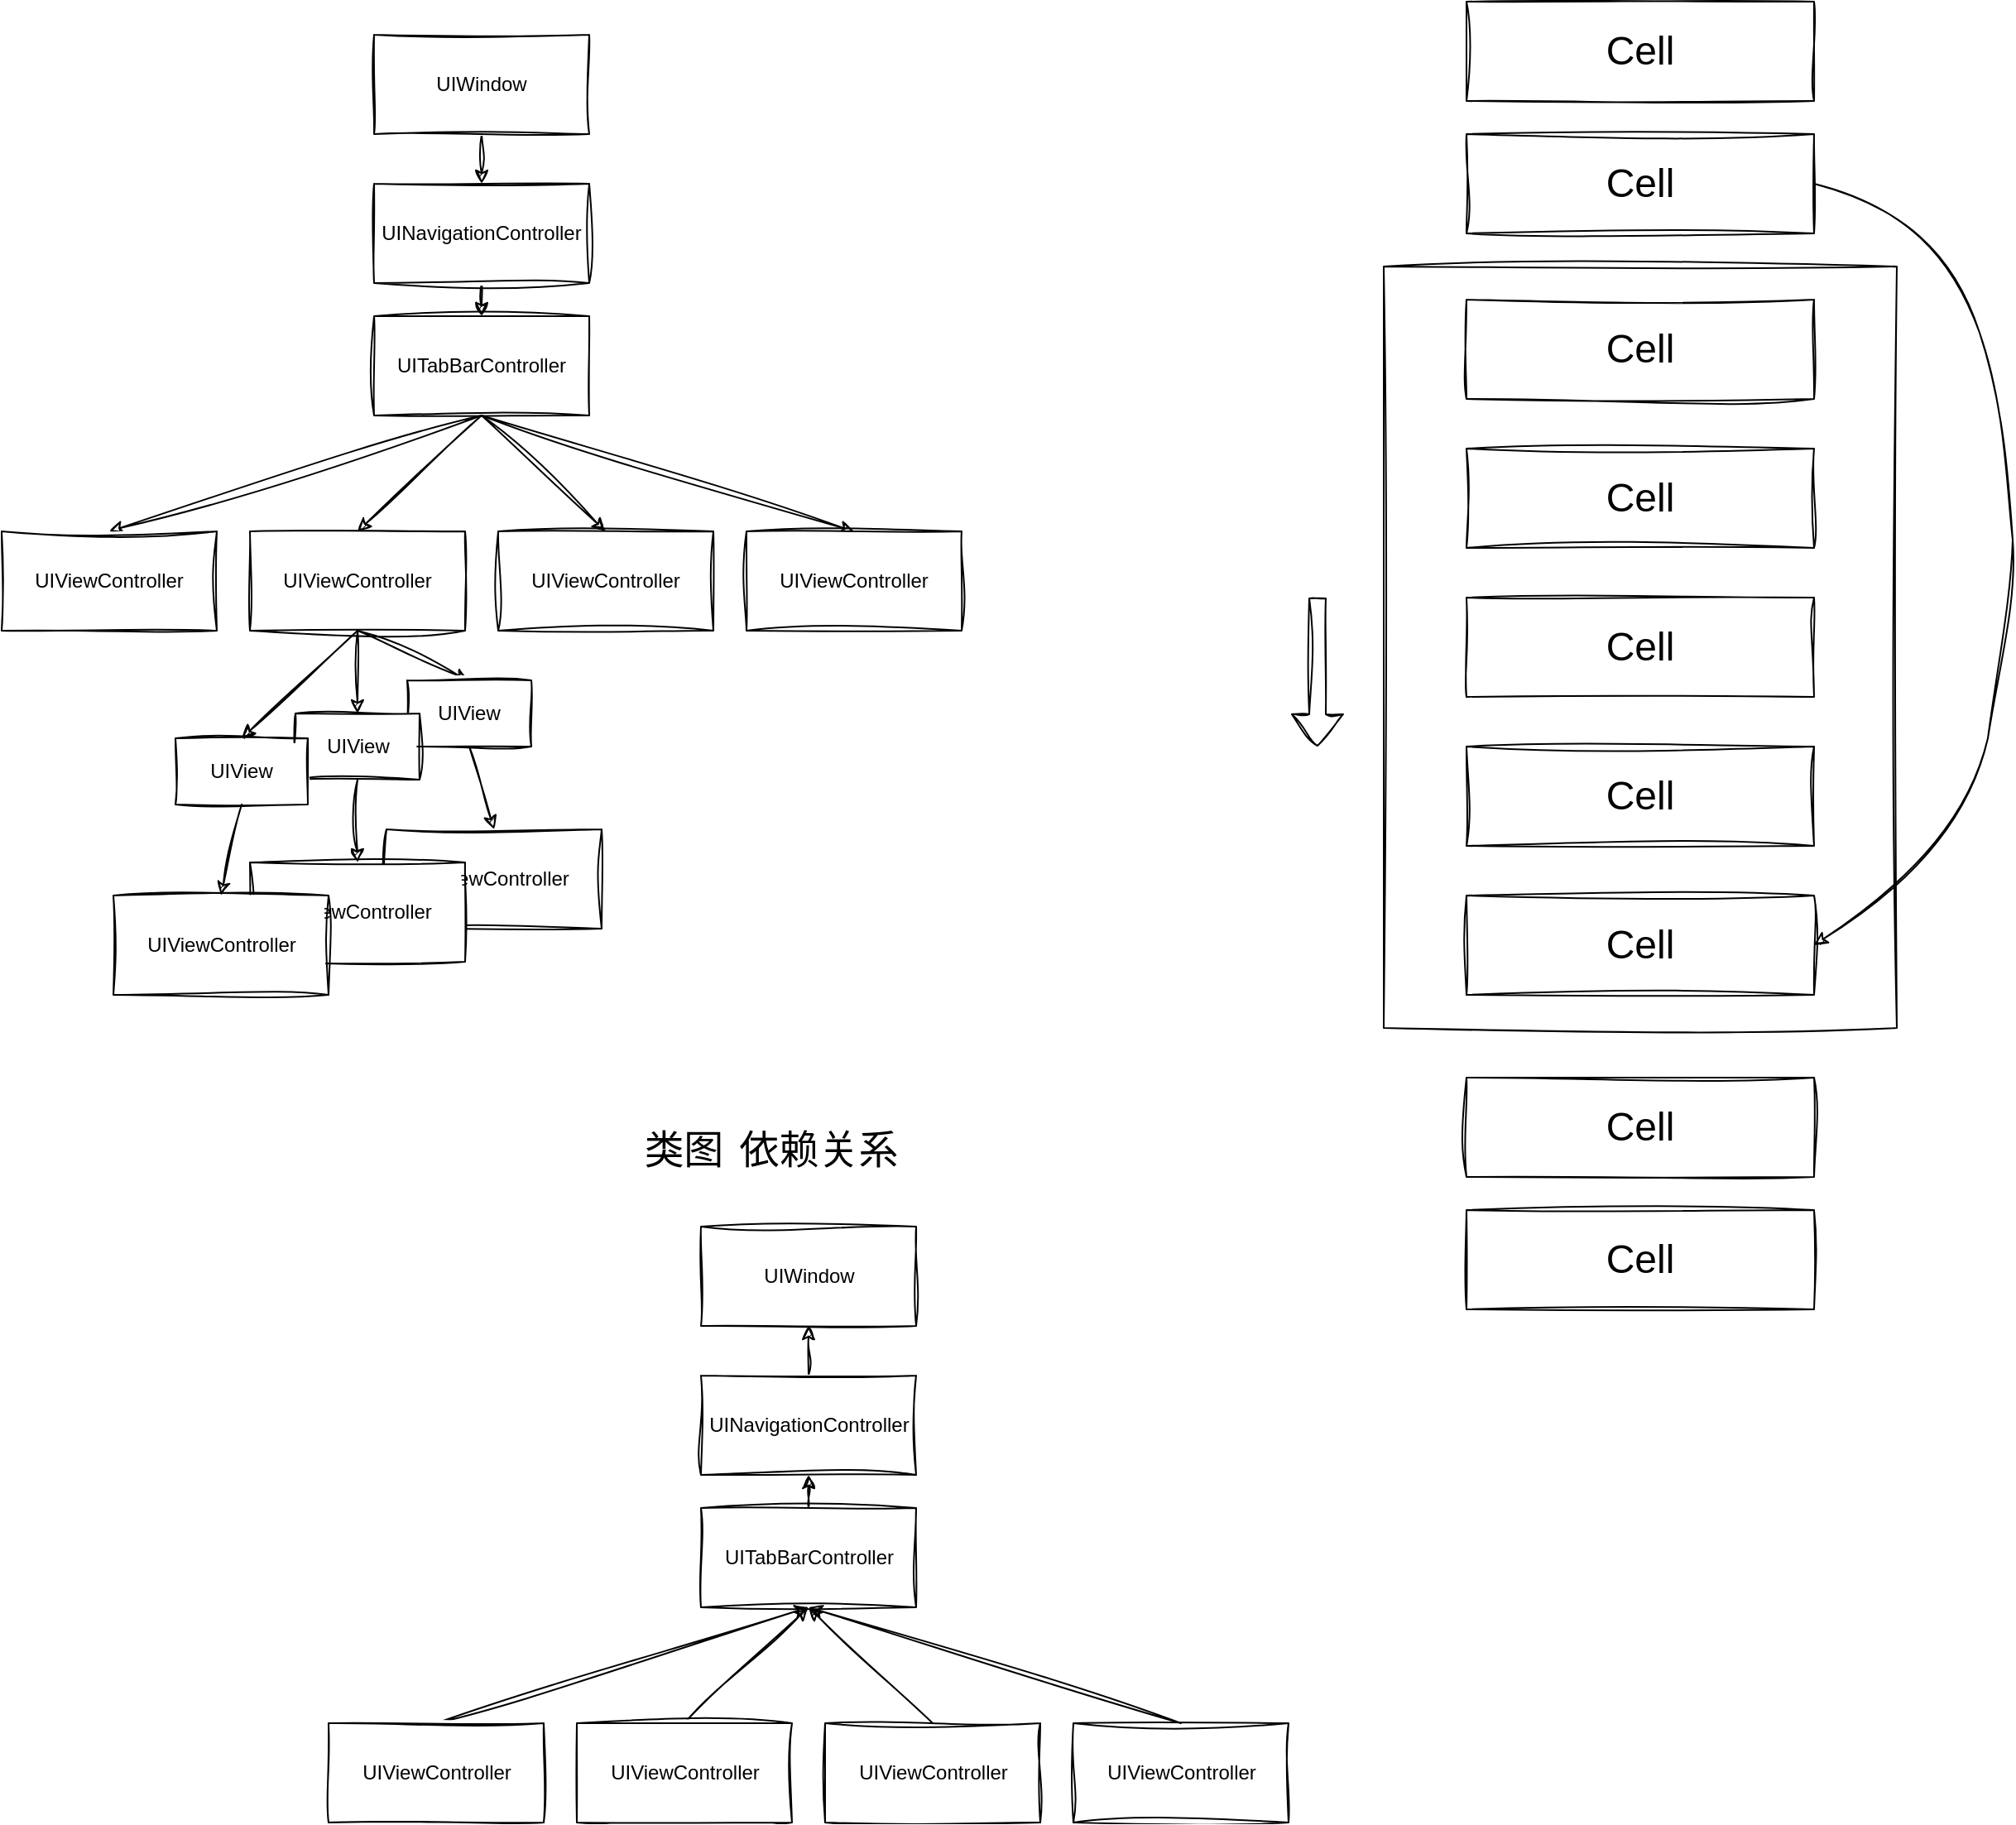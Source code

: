 <mxfile version="24.2.5" type="github">
  <diagram name="第 1 页" id="VPOzT9VKhnT1XTboVsOU">
    <mxGraphModel dx="2183" dy="1107" grid="1" gridSize="10" guides="1" tooltips="1" connect="1" arrows="1" fold="1" page="1" pageScale="1" pageWidth="827" pageHeight="1169" math="0" shadow="0">
      <root>
        <mxCell id="0" />
        <mxCell id="1" parent="0" />
        <mxCell id="yP6bgPAmXCCxbCBNc-EV-8" style="edgeStyle=none;rounded=0;orthogonalLoop=1;jettySize=auto;html=1;exitX=0.5;exitY=1;exitDx=0;exitDy=0;entryX=0.5;entryY=0;entryDx=0;entryDy=0;sketch=1;curveFitting=1;jiggle=2;" edge="1" parent="1" source="yP6bgPAmXCCxbCBNc-EV-1" target="yP6bgPAmXCCxbCBNc-EV-2">
          <mxGeometry relative="1" as="geometry" />
        </mxCell>
        <mxCell id="yP6bgPAmXCCxbCBNc-EV-1" value="UIWindow" style="rounded=0;whiteSpace=wrap;html=1;sketch=1;curveFitting=1;jiggle=2;" vertex="1" parent="1">
          <mxGeometry x="310" y="140" width="130" height="60" as="geometry" />
        </mxCell>
        <mxCell id="yP6bgPAmXCCxbCBNc-EV-9" style="edgeStyle=none;rounded=0;orthogonalLoop=1;jettySize=auto;html=1;exitX=0.5;exitY=1;exitDx=0;exitDy=0;entryX=0.5;entryY=0;entryDx=0;entryDy=0;sketch=1;curveFitting=1;jiggle=2;" edge="1" parent="1" source="yP6bgPAmXCCxbCBNc-EV-2" target="yP6bgPAmXCCxbCBNc-EV-3">
          <mxGeometry relative="1" as="geometry" />
        </mxCell>
        <mxCell id="yP6bgPAmXCCxbCBNc-EV-2" value="UINavigationController" style="rounded=0;whiteSpace=wrap;html=1;sketch=1;curveFitting=1;jiggle=2;" vertex="1" parent="1">
          <mxGeometry x="310" y="230" width="130" height="60" as="geometry" />
        </mxCell>
        <mxCell id="yP6bgPAmXCCxbCBNc-EV-10" style="edgeStyle=none;rounded=0;orthogonalLoop=1;jettySize=auto;html=1;exitX=0.5;exitY=1;exitDx=0;exitDy=0;entryX=0.5;entryY=0;entryDx=0;entryDy=0;sketch=1;curveFitting=1;jiggle=2;" edge="1" parent="1" source="yP6bgPAmXCCxbCBNc-EV-3" target="yP6bgPAmXCCxbCBNc-EV-4">
          <mxGeometry relative="1" as="geometry" />
        </mxCell>
        <mxCell id="yP6bgPAmXCCxbCBNc-EV-11" style="edgeStyle=none;rounded=0;orthogonalLoop=1;jettySize=auto;html=1;exitX=0.5;exitY=1;exitDx=0;exitDy=0;entryX=0.5;entryY=0;entryDx=0;entryDy=0;sketch=1;curveFitting=1;jiggle=2;" edge="1" parent="1" source="yP6bgPAmXCCxbCBNc-EV-3" target="yP6bgPAmXCCxbCBNc-EV-5">
          <mxGeometry relative="1" as="geometry" />
        </mxCell>
        <mxCell id="yP6bgPAmXCCxbCBNc-EV-12" style="edgeStyle=none;rounded=0;orthogonalLoop=1;jettySize=auto;html=1;exitX=0.5;exitY=1;exitDx=0;exitDy=0;entryX=0.5;entryY=0;entryDx=0;entryDy=0;sketch=1;curveFitting=1;jiggle=2;" edge="1" parent="1" source="yP6bgPAmXCCxbCBNc-EV-3" target="yP6bgPAmXCCxbCBNc-EV-6">
          <mxGeometry relative="1" as="geometry" />
        </mxCell>
        <mxCell id="yP6bgPAmXCCxbCBNc-EV-13" style="edgeStyle=none;rounded=0;orthogonalLoop=1;jettySize=auto;html=1;exitX=0.5;exitY=1;exitDx=0;exitDy=0;entryX=0.5;entryY=0;entryDx=0;entryDy=0;sketch=1;curveFitting=1;jiggle=2;" edge="1" parent="1" source="yP6bgPAmXCCxbCBNc-EV-3" target="yP6bgPAmXCCxbCBNc-EV-7">
          <mxGeometry relative="1" as="geometry" />
        </mxCell>
        <mxCell id="yP6bgPAmXCCxbCBNc-EV-3" value="UITabBarController" style="rounded=0;whiteSpace=wrap;html=1;sketch=1;curveFitting=1;jiggle=2;" vertex="1" parent="1">
          <mxGeometry x="310" y="310" width="130" height="60" as="geometry" />
        </mxCell>
        <mxCell id="yP6bgPAmXCCxbCBNc-EV-4" value="UIViewController" style="rounded=0;whiteSpace=wrap;html=1;sketch=1;curveFitting=1;jiggle=2;" vertex="1" parent="1">
          <mxGeometry x="85" y="440" width="130" height="60" as="geometry" />
        </mxCell>
        <mxCell id="yP6bgPAmXCCxbCBNc-EV-24" style="edgeStyle=none;rounded=0;orthogonalLoop=1;jettySize=auto;html=1;exitX=0.5;exitY=1;exitDx=0;exitDy=0;entryX=0.5;entryY=0;entryDx=0;entryDy=0;sketch=1;curveFitting=1;jiggle=2;" edge="1" parent="1" source="yP6bgPAmXCCxbCBNc-EV-5" target="yP6bgPAmXCCxbCBNc-EV-16">
          <mxGeometry relative="1" as="geometry" />
        </mxCell>
        <mxCell id="yP6bgPAmXCCxbCBNc-EV-25" style="edgeStyle=none;rounded=0;orthogonalLoop=1;jettySize=auto;html=1;exitX=0.5;exitY=1;exitDx=0;exitDy=0;entryX=0.5;entryY=0;entryDx=0;entryDy=0;sketch=1;curveFitting=1;jiggle=2;" edge="1" parent="1" source="yP6bgPAmXCCxbCBNc-EV-5" target="yP6bgPAmXCCxbCBNc-EV-15">
          <mxGeometry relative="1" as="geometry" />
        </mxCell>
        <mxCell id="yP6bgPAmXCCxbCBNc-EV-26" style="edgeStyle=none;rounded=0;orthogonalLoop=1;jettySize=auto;html=1;exitX=0.5;exitY=1;exitDx=0;exitDy=0;entryX=0.5;entryY=0;entryDx=0;entryDy=0;sketch=1;curveFitting=1;jiggle=2;" edge="1" parent="1" source="yP6bgPAmXCCxbCBNc-EV-5" target="yP6bgPAmXCCxbCBNc-EV-14">
          <mxGeometry relative="1" as="geometry" />
        </mxCell>
        <mxCell id="yP6bgPAmXCCxbCBNc-EV-5" value="UIViewController" style="rounded=0;whiteSpace=wrap;html=1;sketch=1;curveFitting=1;jiggle=2;" vertex="1" parent="1">
          <mxGeometry x="235" y="440" width="130" height="60" as="geometry" />
        </mxCell>
        <mxCell id="yP6bgPAmXCCxbCBNc-EV-6" value="UIViewController" style="rounded=0;whiteSpace=wrap;html=1;sketch=1;curveFitting=1;jiggle=2;" vertex="1" parent="1">
          <mxGeometry x="385" y="440" width="130" height="60" as="geometry" />
        </mxCell>
        <mxCell id="yP6bgPAmXCCxbCBNc-EV-7" value="UIViewController" style="rounded=0;whiteSpace=wrap;html=1;sketch=1;curveFitting=1;jiggle=2;" vertex="1" parent="1">
          <mxGeometry x="535" y="440" width="130" height="60" as="geometry" />
        </mxCell>
        <mxCell id="yP6bgPAmXCCxbCBNc-EV-23" style="edgeStyle=none;rounded=0;orthogonalLoop=1;jettySize=auto;html=1;exitX=0.5;exitY=1;exitDx=0;exitDy=0;entryX=0.5;entryY=0;entryDx=0;entryDy=0;sketch=1;curveFitting=1;jiggle=2;" edge="1" parent="1" source="yP6bgPAmXCCxbCBNc-EV-14" target="yP6bgPAmXCCxbCBNc-EV-17">
          <mxGeometry relative="1" as="geometry" />
        </mxCell>
        <mxCell id="yP6bgPAmXCCxbCBNc-EV-14" value="UIView" style="rounded=0;whiteSpace=wrap;html=1;sketch=1;curveFitting=1;jiggle=2;" vertex="1" parent="1">
          <mxGeometry x="330" y="530" width="75" height="40" as="geometry" />
        </mxCell>
        <mxCell id="yP6bgPAmXCCxbCBNc-EV-15" value="UIView" style="rounded=0;whiteSpace=wrap;html=1;sketch=1;curveFitting=1;jiggle=2;" vertex="1" parent="1">
          <mxGeometry x="262.5" y="550" width="75" height="40" as="geometry" />
        </mxCell>
        <mxCell id="yP6bgPAmXCCxbCBNc-EV-16" value="UIView" style="rounded=0;whiteSpace=wrap;html=1;sketch=1;curveFitting=1;jiggle=2;" vertex="1" parent="1">
          <mxGeometry x="190" y="565" width="80" height="40" as="geometry" />
        </mxCell>
        <mxCell id="yP6bgPAmXCCxbCBNc-EV-17" value="UIViewController" style="rounded=0;whiteSpace=wrap;html=1;sketch=1;curveFitting=1;jiggle=2;" vertex="1" parent="1">
          <mxGeometry x="317.5" y="620" width="130" height="60" as="geometry" />
        </mxCell>
        <mxCell id="yP6bgPAmXCCxbCBNc-EV-18" value="UIViewController" style="rounded=0;whiteSpace=wrap;html=1;sketch=1;curveFitting=1;jiggle=2;" vertex="1" parent="1">
          <mxGeometry x="235" y="640" width="130" height="60" as="geometry" />
        </mxCell>
        <mxCell id="yP6bgPAmXCCxbCBNc-EV-19" value="UIViewController" style="rounded=0;whiteSpace=wrap;html=1;sketch=1;curveFitting=1;jiggle=2;" vertex="1" parent="1">
          <mxGeometry x="152.5" y="660" width="130" height="60" as="geometry" />
        </mxCell>
        <mxCell id="yP6bgPAmXCCxbCBNc-EV-21" style="edgeStyle=none;rounded=0;orthogonalLoop=1;jettySize=auto;html=1;exitX=0.5;exitY=1;exitDx=0;exitDy=0;entryX=0.5;entryY=0;entryDx=0;entryDy=0;sketch=1;curveFitting=1;jiggle=2;" edge="1" parent="1" source="yP6bgPAmXCCxbCBNc-EV-16" target="yP6bgPAmXCCxbCBNc-EV-19">
          <mxGeometry relative="1" as="geometry" />
        </mxCell>
        <mxCell id="yP6bgPAmXCCxbCBNc-EV-22" style="edgeStyle=none;rounded=0;orthogonalLoop=1;jettySize=auto;html=1;exitX=0.5;exitY=1;exitDx=0;exitDy=0;entryX=0.5;entryY=0;entryDx=0;entryDy=0;sketch=1;curveFitting=1;jiggle=2;" edge="1" parent="1" source="yP6bgPAmXCCxbCBNc-EV-15" target="yP6bgPAmXCCxbCBNc-EV-18">
          <mxGeometry relative="1" as="geometry" />
        </mxCell>
        <mxCell id="yP6bgPAmXCCxbCBNc-EV-28" value="" style="rounded=0;whiteSpace=wrap;html=1;sketch=1;curveFitting=1;jiggle=2;" vertex="1" parent="1">
          <mxGeometry x="920" y="280" width="310" height="460" as="geometry" />
        </mxCell>
        <mxCell id="yP6bgPAmXCCxbCBNc-EV-29" value="&lt;font style=&quot;font-size: 24px;&quot;&gt;Cell&lt;/font&gt;" style="rounded=0;whiteSpace=wrap;html=1;sketch=1;curveFitting=1;jiggle=2;" vertex="1" parent="1">
          <mxGeometry x="970" y="300" width="210" height="60" as="geometry" />
        </mxCell>
        <mxCell id="yP6bgPAmXCCxbCBNc-EV-30" value="&lt;font style=&quot;font-size: 24px;&quot;&gt;Cell&lt;/font&gt;" style="rounded=0;whiteSpace=wrap;html=1;sketch=1;curveFitting=1;jiggle=2;" vertex="1" parent="1">
          <mxGeometry x="970" y="200" width="210" height="60" as="geometry" />
        </mxCell>
        <mxCell id="yP6bgPAmXCCxbCBNc-EV-31" value="&lt;font style=&quot;font-size: 24px;&quot;&gt;Cell&lt;/font&gt;" style="rounded=0;whiteSpace=wrap;html=1;sketch=1;curveFitting=1;jiggle=2;" vertex="1" parent="1">
          <mxGeometry x="970" y="390" width="210" height="60" as="geometry" />
        </mxCell>
        <mxCell id="yP6bgPAmXCCxbCBNc-EV-32" value="&lt;font style=&quot;font-size: 24px;&quot;&gt;Cell&lt;/font&gt;" style="rounded=0;whiteSpace=wrap;html=1;sketch=1;curveFitting=1;jiggle=2;" vertex="1" parent="1">
          <mxGeometry x="970" y="480" width="210" height="60" as="geometry" />
        </mxCell>
        <mxCell id="yP6bgPAmXCCxbCBNc-EV-33" value="&lt;font style=&quot;font-size: 24px;&quot;&gt;Cell&lt;/font&gt;" style="rounded=0;whiteSpace=wrap;html=1;sketch=1;curveFitting=1;jiggle=2;" vertex="1" parent="1">
          <mxGeometry x="970" y="570" width="210" height="60" as="geometry" />
        </mxCell>
        <mxCell id="yP6bgPAmXCCxbCBNc-EV-34" value="&lt;font style=&quot;font-size: 24px;&quot;&gt;Cell&lt;/font&gt;" style="rounded=0;whiteSpace=wrap;html=1;sketch=1;curveFitting=1;jiggle=2;" vertex="1" parent="1">
          <mxGeometry x="970" y="660" width="210" height="60" as="geometry" />
        </mxCell>
        <mxCell id="yP6bgPAmXCCxbCBNc-EV-35" value="&lt;font style=&quot;font-size: 24px;&quot;&gt;Cell&lt;/font&gt;" style="rounded=0;whiteSpace=wrap;html=1;sketch=1;curveFitting=1;jiggle=2;" vertex="1" parent="1">
          <mxGeometry x="970" y="770" width="210" height="60" as="geometry" />
        </mxCell>
        <mxCell id="yP6bgPAmXCCxbCBNc-EV-36" value="&lt;font style=&quot;font-size: 24px;&quot;&gt;Cell&lt;/font&gt;" style="rounded=0;whiteSpace=wrap;html=1;sketch=1;curveFitting=1;jiggle=2;" vertex="1" parent="1">
          <mxGeometry x="970" y="120" width="210" height="60" as="geometry" />
        </mxCell>
        <mxCell id="yP6bgPAmXCCxbCBNc-EV-37" value="&lt;font style=&quot;font-size: 24px;&quot;&gt;Cell&lt;/font&gt;" style="rounded=0;whiteSpace=wrap;html=1;sketch=1;curveFitting=1;jiggle=2;" vertex="1" parent="1">
          <mxGeometry x="970" y="850" width="210" height="60" as="geometry" />
        </mxCell>
        <mxCell id="yP6bgPAmXCCxbCBNc-EV-38" value="" style="curved=1;endArrow=classic;html=1;rounded=0;exitX=1;exitY=0.5;exitDx=0;exitDy=0;entryX=1;entryY=0.5;entryDx=0;entryDy=0;sketch=1;curveFitting=1;jiggle=2;" edge="1" parent="1" source="yP6bgPAmXCCxbCBNc-EV-30" target="yP6bgPAmXCCxbCBNc-EV-34">
          <mxGeometry width="50" height="50" relative="1" as="geometry">
            <mxPoint x="1200" y="120" as="sourcePoint" />
            <mxPoint x="1190" y="700" as="targetPoint" />
            <Array as="points">
              <mxPoint x="1260" y="250" />
              <mxPoint x="1300" y="390" />
              <mxPoint x="1300" y="500" />
              <mxPoint x="1270" y="630" />
            </Array>
          </mxGeometry>
        </mxCell>
        <mxCell id="yP6bgPAmXCCxbCBNc-EV-40" value="" style="shape=flexArrow;endArrow=classic;html=1;rounded=0;sketch=1;curveFitting=1;jiggle=2;" edge="1" parent="1">
          <mxGeometry width="50" height="50" relative="1" as="geometry">
            <mxPoint x="880" y="480" as="sourcePoint" />
            <mxPoint x="880" y="570" as="targetPoint" />
          </mxGeometry>
        </mxCell>
        <mxCell id="yP6bgPAmXCCxbCBNc-EV-42" value="UIWindow" style="rounded=0;whiteSpace=wrap;html=1;sketch=1;curveFitting=1;jiggle=2;" vertex="1" parent="1">
          <mxGeometry x="507.5" y="860" width="130" height="60" as="geometry" />
        </mxCell>
        <mxCell id="yP6bgPAmXCCxbCBNc-EV-75" style="edgeStyle=none;rounded=0;orthogonalLoop=1;jettySize=auto;html=1;exitX=0.5;exitY=0;exitDx=0;exitDy=0;entryX=0.5;entryY=1;entryDx=0;entryDy=0;sketch=1;curveFitting=1;jiggle=2;" edge="1" parent="1" source="yP6bgPAmXCCxbCBNc-EV-44" target="yP6bgPAmXCCxbCBNc-EV-42">
          <mxGeometry relative="1" as="geometry" />
        </mxCell>
        <mxCell id="yP6bgPAmXCCxbCBNc-EV-44" value="UINavigationController" style="rounded=0;whiteSpace=wrap;html=1;sketch=1;curveFitting=1;jiggle=2;" vertex="1" parent="1">
          <mxGeometry x="507.5" y="950" width="130" height="60" as="geometry" />
        </mxCell>
        <mxCell id="yP6bgPAmXCCxbCBNc-EV-74" style="edgeStyle=none;rounded=0;orthogonalLoop=1;jettySize=auto;html=1;exitX=0.5;exitY=0;exitDx=0;exitDy=0;entryX=0.5;entryY=1;entryDx=0;entryDy=0;sketch=1;curveFitting=1;jiggle=2;" edge="1" parent="1" source="yP6bgPAmXCCxbCBNc-EV-49" target="yP6bgPAmXCCxbCBNc-EV-44">
          <mxGeometry relative="1" as="geometry" />
        </mxCell>
        <mxCell id="yP6bgPAmXCCxbCBNc-EV-49" value="UITabBarController" style="rounded=0;whiteSpace=wrap;html=1;sketch=1;curveFitting=1;jiggle=2;" vertex="1" parent="1">
          <mxGeometry x="507.5" y="1030" width="130" height="60" as="geometry" />
        </mxCell>
        <mxCell id="yP6bgPAmXCCxbCBNc-EV-70" style="edgeStyle=none;rounded=0;orthogonalLoop=1;jettySize=auto;html=1;exitX=0.5;exitY=0;exitDx=0;exitDy=0;entryX=0.5;entryY=1;entryDx=0;entryDy=0;sketch=1;curveFitting=1;jiggle=2;" edge="1" parent="1" source="yP6bgPAmXCCxbCBNc-EV-50" target="yP6bgPAmXCCxbCBNc-EV-49">
          <mxGeometry relative="1" as="geometry" />
        </mxCell>
        <mxCell id="yP6bgPAmXCCxbCBNc-EV-50" value="UIViewController" style="rounded=0;whiteSpace=wrap;html=1;sketch=1;curveFitting=1;jiggle=2;" vertex="1" parent="1">
          <mxGeometry x="282.5" y="1160" width="130" height="60" as="geometry" />
        </mxCell>
        <mxCell id="yP6bgPAmXCCxbCBNc-EV-71" style="edgeStyle=none;rounded=0;orthogonalLoop=1;jettySize=auto;html=1;exitX=0.5;exitY=0;exitDx=0;exitDy=0;entryX=0.5;entryY=1;entryDx=0;entryDy=0;sketch=1;curveFitting=1;jiggle=2;" edge="1" parent="1" source="yP6bgPAmXCCxbCBNc-EV-54" target="yP6bgPAmXCCxbCBNc-EV-49">
          <mxGeometry relative="1" as="geometry" />
        </mxCell>
        <mxCell id="yP6bgPAmXCCxbCBNc-EV-54" value="UIViewController" style="rounded=0;whiteSpace=wrap;html=1;sketch=1;curveFitting=1;jiggle=2;" vertex="1" parent="1">
          <mxGeometry x="432.5" y="1160" width="130" height="60" as="geometry" />
        </mxCell>
        <mxCell id="yP6bgPAmXCCxbCBNc-EV-72" style="edgeStyle=none;rounded=0;orthogonalLoop=1;jettySize=auto;html=1;exitX=0.5;exitY=0;exitDx=0;exitDy=0;entryX=0.5;entryY=1;entryDx=0;entryDy=0;sketch=1;curveFitting=1;jiggle=2;" edge="1" parent="1" source="yP6bgPAmXCCxbCBNc-EV-55" target="yP6bgPAmXCCxbCBNc-EV-49">
          <mxGeometry relative="1" as="geometry" />
        </mxCell>
        <mxCell id="yP6bgPAmXCCxbCBNc-EV-55" value="UIViewController" style="rounded=0;whiteSpace=wrap;html=1;sketch=1;curveFitting=1;jiggle=2;" vertex="1" parent="1">
          <mxGeometry x="582.5" y="1160" width="130" height="60" as="geometry" />
        </mxCell>
        <mxCell id="yP6bgPAmXCCxbCBNc-EV-73" style="edgeStyle=none;rounded=0;orthogonalLoop=1;jettySize=auto;html=1;exitX=0.5;exitY=0;exitDx=0;exitDy=0;entryX=0.5;entryY=1;entryDx=0;entryDy=0;sketch=1;curveFitting=1;jiggle=2;" edge="1" parent="1" source="yP6bgPAmXCCxbCBNc-EV-56" target="yP6bgPAmXCCxbCBNc-EV-49">
          <mxGeometry relative="1" as="geometry" />
        </mxCell>
        <mxCell id="yP6bgPAmXCCxbCBNc-EV-56" value="UIViewController" style="rounded=0;whiteSpace=wrap;html=1;sketch=1;curveFitting=1;jiggle=2;" vertex="1" parent="1">
          <mxGeometry x="732.5" y="1160" width="130" height="60" as="geometry" />
        </mxCell>
        <mxCell id="yP6bgPAmXCCxbCBNc-EV-76" value="&lt;font style=&quot;font-size: 24px;&quot;&gt;类图 依赖关系&lt;br&gt;&lt;/font&gt;" style="text;strokeColor=none;align=center;fillColor=none;html=1;verticalAlign=middle;whiteSpace=wrap;rounded=0;fontFamily=Architects Daughter;fontSource=https%3A%2F%2Ffonts.googleapis.com%2Fcss%3Ffamily%3DArchitects%2BDaughter;" vertex="1" parent="1">
          <mxGeometry x="450" y="790" width="200" height="50" as="geometry" />
        </mxCell>
      </root>
    </mxGraphModel>
  </diagram>
</mxfile>
